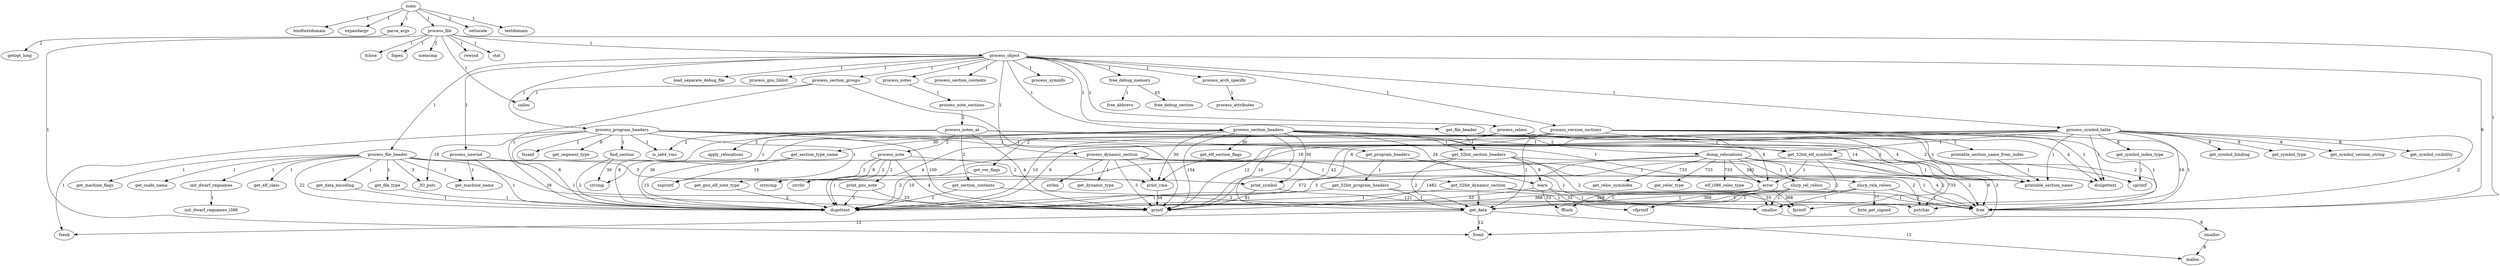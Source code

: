 strict digraph  {
cmalloc;
xmalloc;
dump_relocations;
dcgettext;
elf_i386_reloc_type;
error;
free;
get_reloc_symindex;
get_reloc_type;
printf;
putchar;
slurp_rel_relocs;
slurp_rela_relocs;
fflush;
fprintf;
vfprintf;
find_section;
strcmp;
free_debug_memory;
free_abbrevs;
free_debug_section;
get_32bit_dynamic_section;
get_data;
get_32bit_elf_symbols;
printable_section_name;
get_32bit_program_headers;
get_32bit_section_headers;
warn;
fread;
fseek;
malloc;
get_data_encoding;
get_file_header;
get_file_type;
get_gnu_elf_note_type;
get_program_headers;
get_section_contents;
get_section_type_name;
snprintf;
get_symbol_index_type;
sprintf;
get_ver_flags;
init_dwarf_regnames;
init_dwarf_regnames_i386;
main;
bindtextdomain;
expandargv;
parse_args;
process_file;
setlocale;
textdomain;
getopt_long;
print_gnu_note;
print_symbol;
print_vma;
printable_section_name_from_index;
process_arch_specific;
process_attributes;
process_dynamic_section;
dcngettext;
get_dynamic_type;
strlen;
calloc;
fclose;
fopen;
memcmp;
process_object;
rewind;
stat;
process_file_header;
_IO_putc;
get_elf_class;
get_machine_flags;
get_machine_name;
get_osabi_name;
process_note;
strchr;
strncmp;
process_note_sections;
process_notes_at;
process_notes;
apply_relocations;
is_ia64_vms;
load_separate_debug_file;
process_gnu_liblist;
process_program_headers;
process_relocs;
process_section_contents;
process_section_groups;
process_section_headers;
process_symbol_table;
process_syminfo;
process_unwind;
process_version_sections;
fscanf;
get_segment_type;
get_elf_section_flags;
get_symbol_binding;
get_symbol_type;
get_symbol_version_string;
get_symbol_visibility;
byte_get_signed;
cmalloc -> xmalloc  [label=8];
xmalloc -> malloc  [label=8];
dump_relocations -> dcgettext  [label=572];
dump_relocations -> elf_i386_reloc_type  [label=733];
dump_relocations -> error  [label=362];
dump_relocations -> free  [label=2];
dump_relocations -> get_reloc_symindex  [label=733];
dump_relocations -> get_reloc_type  [label=733];
dump_relocations -> printf  [label=1482];
dump_relocations -> putchar  [label=733];
dump_relocations -> slurp_rel_relocs  [label=1];
dump_relocations -> slurp_rela_relocs  [label=1];
error -> dcgettext  [label=368];
error -> fflush  [label=368];
error -> fprintf  [label=368];
error -> vfprintf  [label=368];
slurp_rel_relocs -> cmalloc  [label=1];
slurp_rel_relocs -> dcgettext  [label=1];
slurp_rel_relocs -> free  [label=1];
slurp_rel_relocs -> get_data  [label=1];
slurp_rela_relocs -> byte_get_signed  [label=77];
slurp_rela_relocs -> cmalloc  [label=1];
slurp_rela_relocs -> dcgettext  [label=1];
slurp_rela_relocs -> free  [label=1];
slurp_rela_relocs -> get_data  [label=1];
find_section -> dcgettext  [label=2];
find_section -> strcmp  [label=30];
free_debug_memory -> free_abbrevs  [label=1];
free_debug_memory -> free_debug_section  [label=43];
get_32bit_dynamic_section -> cmalloc  [label=1];
get_32bit_dynamic_section -> dcgettext  [label=1];
get_32bit_dynamic_section -> free  [label=1];
get_32bit_dynamic_section -> get_data  [label=1];
get_data -> fread  [label=12];
get_data -> fseek  [label=12];
get_data -> malloc  [label=12];
get_32bit_elf_symbols -> cmalloc  [label=2];
get_32bit_elf_symbols -> dcgettext  [label=3];
get_32bit_elf_symbols -> error  [label=1];
get_32bit_elf_symbols -> free  [label=6];
get_32bit_elf_symbols -> get_data  [label=2];
get_32bit_elf_symbols -> printable_section_name  [label=1];
get_32bit_program_headers -> dcgettext  [label=1];
get_32bit_program_headers -> free  [label=1];
get_32bit_program_headers -> get_data  [label=1];
get_32bit_section_headers -> cmalloc  [label=2];
get_32bit_section_headers -> dcgettext  [label=10];
get_32bit_section_headers -> free  [label=4];
get_32bit_section_headers -> get_data  [label=2];
get_32bit_section_headers -> warn  [label=9];
warn -> dcgettext  [label=33];
warn -> fflush  [label=33];
warn -> fprintf  [label=33];
warn -> vfprintf  [label=33];
get_data_encoding -> dcgettext  [label=1];
get_file_header -> fread  [label=2];
get_file_header -> get_32bit_section_headers  [label=1];
get_file_type -> dcgettext  [label=1];
get_gnu_elf_note_type -> dcgettext  [label=2];
get_program_headers -> cmalloc  [label=1];
get_program_headers -> get_32bit_program_headers  [label=1];
get_section_contents -> dcgettext  [label=2];
get_section_contents -> get_data  [label=2];
get_section_type_name -> dcgettext  [label=15];
get_section_type_name -> snprintf  [label=15];
get_symbol_index_type -> sprintf  [label=1];
get_ver_flags -> dcgettext  [label=2];
init_dwarf_regnames -> init_dwarf_regnames_i386  [label=1];
main -> bindtextdomain  [label=1];
main -> expandargv  [label=1];
main -> parse_args  [label=1];
main -> process_file  [label=1];
main -> setlocale  [label=2];
main -> textdomain  [label=1];
parse_args -> getopt_long  [label=2];
process_file -> calloc  [label=1];
process_file -> fclose  [label=1];
process_file -> fopen  [label=1];
process_file -> fread  [label=1];
process_file -> free  [label=1];
process_file -> memcmp  [label=2];
process_file -> process_object  [label=1];
process_file -> rewind  [label=1];
process_file -> stat  [label=1];
print_gnu_note -> dcgettext  [label=2];
print_gnu_note -> printf  [label=23];
print_symbol -> printf  [label=81];
print_symbol -> putchar  [label=121];
print_vma -> printf  [label=54];
printable_section_name_from_index -> printable_section_name  [label=1];
process_arch_specific -> process_attributes  [label=1];
process_dynamic_section -> dcgettext  [label=1];
process_dynamic_section -> dcngettext  [label=1];
process_dynamic_section -> get_32bit_dynamic_section  [label=1];
process_dynamic_section -> get_dynamic_type  [label=1];
process_dynamic_section -> print_vma  [label=2];
process_dynamic_section -> printf  [label=3];
process_dynamic_section -> putchar  [label=2];
process_dynamic_section -> strlen  [label=1];
process_object -> free  [label=6];
process_object -> free_debug_memory  [label=1];
process_object -> get_file_header  [label=1];
process_object -> load_separate_debug_file  [label=1];
process_object -> process_arch_specific  [label=1];
process_object -> process_dynamic_section  [label=1];
process_object -> process_file_header  [label=1];
process_object -> process_gnu_liblist  [label=1];
process_object -> process_notes  [label=1];
process_object -> process_program_headers  [label=1];
process_object -> process_relocs  [label=1];
process_object -> process_section_contents  [label=1];
process_object -> process_section_groups  [label=1];
process_object -> process_section_headers  [label=1];
process_object -> process_symbol_table  [label=1];
process_object -> process_syminfo  [label=1];
process_object -> process_unwind  [label=1];
process_object -> process_version_sections  [label=1];
process_file_header -> _IO_putc  [label=3];
process_file_header -> dcgettext  [label=22];
process_file_header -> free  [label=1];
process_file_header -> get_data_encoding  [label=1];
process_file_header -> get_elf_class  [label=1];
process_file_header -> get_file_type  [label=1];
process_file_header -> get_machine_flags  [label=1];
process_file_header -> get_machine_name  [label=1];
process_file_header -> get_osabi_name  [label=1];
process_file_header -> init_dwarf_regnames  [label=1];
process_file_header -> print_vma  [label=3];
process_file_header -> printf  [label=38];
process_note -> get_gnu_elf_note_type  [label=2];
process_note -> print_gnu_note  [label=2];
process_note -> print_symbol  [label=2];
process_note -> printf  [label=4];
process_note -> strchr  [label=2];
process_note -> strncmp  [label=8];
process_note_sections -> process_notes_at  [label=2];
process_notes_at -> apply_relocations  [label=2];
process_notes_at -> dcgettext  [label=8];
process_notes_at -> free  [label=2];
process_notes_at -> get_section_contents  [label=2];
process_notes_at -> is_ia64_vms  [label=2];
process_notes_at -> printable_section_name  [label=2];
process_notes_at -> printf  [label=4];
process_notes_at -> process_note  [label=2];
process_notes -> process_note_sections  [label=1];
process_program_headers -> _IO_putc  [label=18];
process_program_headers -> dcgettext  [label=6];
process_program_headers -> error  [label=1];
process_program_headers -> find_section  [label=1];
process_program_headers -> fscanf  [label=1];
process_program_headers -> fseek  [label=1];
process_program_headers -> get_program_headers  [label=1];
process_program_headers -> get_segment_type  [label=9];
process_program_headers -> is_ia64_vms  [label=1];
process_program_headers -> printable_section_name  [label=14];
process_program_headers -> printf  [label=100];
process_program_headers -> snprintf  [label=1];
process_relocs -> dcgettext  [label=4];
process_relocs -> dcngettext  [label=4];
process_relocs -> dump_relocations  [label=2];
process_relocs -> printable_section_name  [label=4];
process_relocs -> printf  [label=12];
process_section_groups -> calloc  [label=1];
process_section_groups -> dcgettext  [label=1];
process_section_groups -> printf  [label=1];
process_section_headers -> dcgettext  [label=36];
process_section_headers -> error  [label=4];
process_section_headers -> get_32bit_elf_symbols  [label=1];
process_section_headers -> get_32bit_section_headers  [label=1];
process_section_headers -> get_data  [label=1];
process_section_headers -> get_elf_section_flags  [label=30];
process_section_headers -> get_section_type_name  [label=30];
process_section_headers -> print_symbol  [label=30];
process_section_headers -> print_vma  [label=30];
process_section_headers -> printf  [label=154];
process_section_headers -> sprintf  [label=2];
process_section_headers -> strcmp  [label=1];
process_section_headers -> warn  [label=24];
process_symbol_table -> dcgettext  [label=9];
process_symbol_table -> dcngettext  [label=1];
process_symbol_table -> free  [label=2];
process_symbol_table -> get_32bit_elf_symbols  [label=1];
process_symbol_table -> get_symbol_binding  [label=8];
process_symbol_table -> get_symbol_index_type  [label=8];
process_symbol_table -> get_symbol_type  [label=8];
process_symbol_table -> get_symbol_version_string  [label=8];
process_symbol_table -> get_symbol_visibility  [label=8];
process_symbol_table -> print_symbol  [label=8];
process_symbol_table -> print_vma  [label=16];
process_symbol_table -> printable_section_name  [label=1];
process_symbol_table -> printf  [label=42];
process_symbol_table -> putchar  [label=16];
process_unwind -> dcgettext  [label=1];
process_unwind -> get_machine_name  [label=1];
process_unwind -> printf  [label=1];
process_version_sections -> dcgettext  [label=10];
process_version_sections -> dcngettext  [label=1];
process_version_sections -> fprintf  [label=1];
process_version_sections -> free  [label=1];
process_version_sections -> get_32bit_elf_symbols  [label=1];
process_version_sections -> get_data  [label=1];
process_version_sections -> get_ver_flags  [label=2];
process_version_sections -> printable_section_name  [label=1];
process_version_sections -> printable_section_name_from_index  [label=1];
process_version_sections -> printf  [label=10];
}
